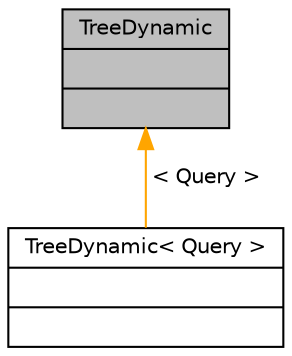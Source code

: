 digraph G
{
  edge [fontname="Helvetica",fontsize="10",labelfontname="Helvetica",labelfontsize="10"];
  node [fontname="Helvetica",fontsize="10",shape=record];
  Node1 [label="{TreeDynamic\n||}",height=0.2,width=0.4,color="black", fillcolor="grey75", style="filled" fontcolor="black"];
  Node1 -> Node2 [dir="back",color="orange",fontsize="10",style="solid",label=" \< Query \>" ,fontname="Helvetica"];
  Node2 [label="{TreeDynamic\< Query \>\n||}",height=0.2,width=0.4,color="black", fillcolor="white", style="filled",URL="$d2/d93/classTreeDynamic.html"];
}
